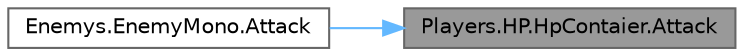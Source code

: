 digraph "Players.HP.HpContaier.Attack"
{
 // LATEX_PDF_SIZE
  bgcolor="transparent";
  edge [fontname=Helvetica,fontsize=10,labelfontname=Helvetica,labelfontsize=10];
  node [fontname=Helvetica,fontsize=10,shape=box,height=0.2,width=0.4];
  rankdir="RL";
  Node1 [id="Node000001",label="Players.HP.HpContaier.Attack",height=0.2,width=0.4,color="gray40", fillcolor="grey60", style="filled", fontcolor="black",tooltip="HPとアーマ　スタンゲージへ攻撃"];
  Node1 -> Node2 [id="edge1_Node000001_Node000002",dir="back",color="steelblue1",style="solid",tooltip=" "];
  Node2 [id="Node000002",label="Enemys.EnemyMono.Attack",height=0.2,width=0.4,color="grey40", fillcolor="white", style="filled",URL="$classEnemys_1_1EnemyMono.html#a9a6e1fc108472ff68193d6580f7c6b46",tooltip=" "];
}
